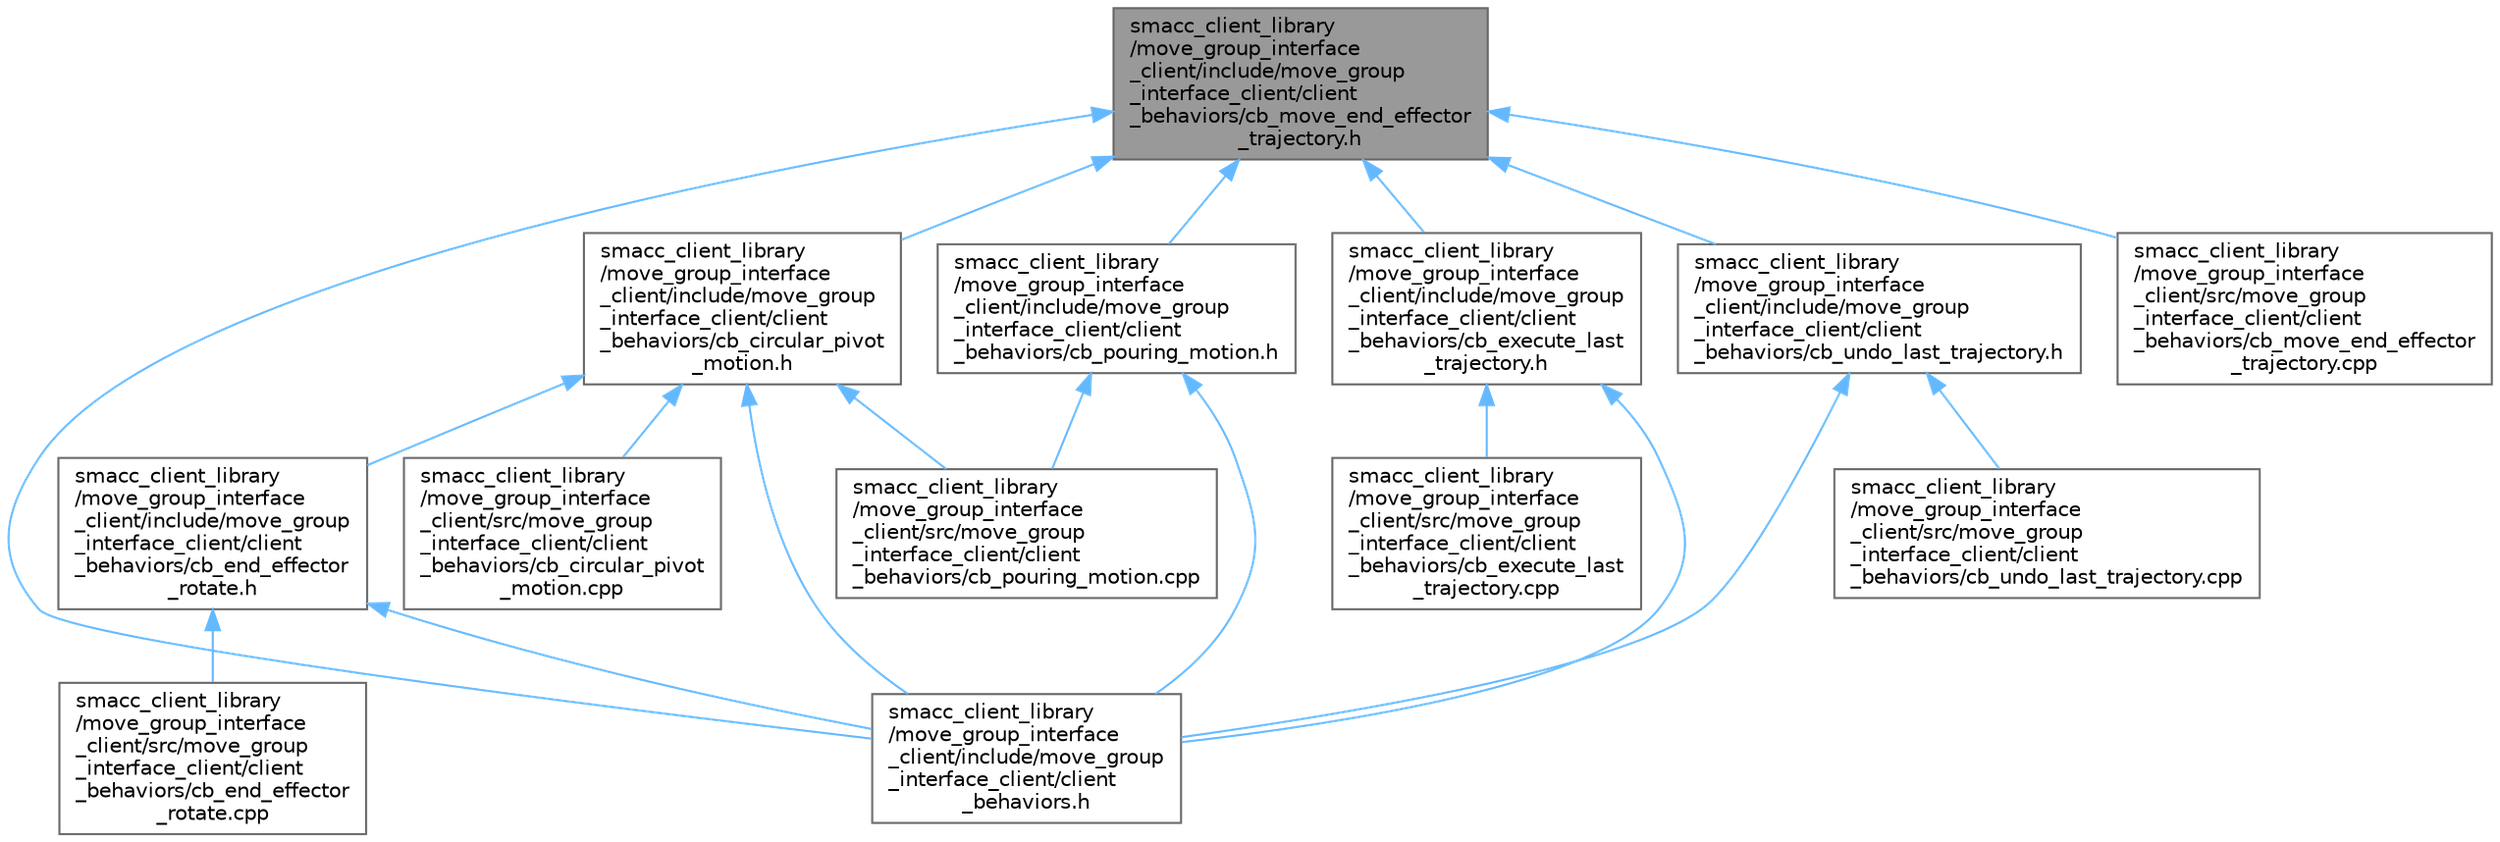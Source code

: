 digraph "smacc_client_library/move_group_interface_client/include/move_group_interface_client/client_behaviors/cb_move_end_effector_trajectory.h"
{
 // LATEX_PDF_SIZE
  bgcolor="transparent";
  edge [fontname=Helvetica,fontsize=10,labelfontname=Helvetica,labelfontsize=10];
  node [fontname=Helvetica,fontsize=10,shape=box,height=0.2,width=0.4];
  Node1 [label="smacc_client_library\l/move_group_interface\l_client/include/move_group\l_interface_client/client\l_behaviors/cb_move_end_effector\l_trajectory.h",height=0.2,width=0.4,color="gray40", fillcolor="grey60", style="filled", fontcolor="black",tooltip=" "];
  Node1 -> Node2 [dir="back",color="steelblue1",style="solid"];
  Node2 [label="smacc_client_library\l/move_group_interface\l_client/include/move_group\l_interface_client/client\l_behaviors.h",height=0.2,width=0.4,color="grey40", fillcolor="white", style="filled",URL="$move__group__interface__client_2include_2move__group__interface__client_2client__behaviors_8h.html",tooltip=" "];
  Node1 -> Node3 [dir="back",color="steelblue1",style="solid"];
  Node3 [label="smacc_client_library\l/move_group_interface\l_client/include/move_group\l_interface_client/client\l_behaviors/cb_circular_pivot\l_motion.h",height=0.2,width=0.4,color="grey40", fillcolor="white", style="filled",URL="$cb__circular__pivot__motion_8h.html",tooltip=" "];
  Node3 -> Node2 [dir="back",color="steelblue1",style="solid"];
  Node3 -> Node4 [dir="back",color="steelblue1",style="solid"];
  Node4 [label="smacc_client_library\l/move_group_interface\l_client/include/move_group\l_interface_client/client\l_behaviors/cb_end_effector\l_rotate.h",height=0.2,width=0.4,color="grey40", fillcolor="white", style="filled",URL="$cb__end__effector__rotate_8h.html",tooltip=" "];
  Node4 -> Node2 [dir="back",color="steelblue1",style="solid"];
  Node4 -> Node5 [dir="back",color="steelblue1",style="solid"];
  Node5 [label="smacc_client_library\l/move_group_interface\l_client/src/move_group\l_interface_client/client\l_behaviors/cb_end_effector\l_rotate.cpp",height=0.2,width=0.4,color="grey40", fillcolor="white", style="filled",URL="$cb__end__effector__rotate_8cpp.html",tooltip=" "];
  Node3 -> Node6 [dir="back",color="steelblue1",style="solid"];
  Node6 [label="smacc_client_library\l/move_group_interface\l_client/src/move_group\l_interface_client/client\l_behaviors/cb_circular_pivot\l_motion.cpp",height=0.2,width=0.4,color="grey40", fillcolor="white", style="filled",URL="$cb__circular__pivot__motion_8cpp.html",tooltip=" "];
  Node3 -> Node7 [dir="back",color="steelblue1",style="solid"];
  Node7 [label="smacc_client_library\l/move_group_interface\l_client/src/move_group\l_interface_client/client\l_behaviors/cb_pouring_motion.cpp",height=0.2,width=0.4,color="grey40", fillcolor="white", style="filled",URL="$cb__pouring__motion_8cpp.html",tooltip=" "];
  Node1 -> Node8 [dir="back",color="steelblue1",style="solid"];
  Node8 [label="smacc_client_library\l/move_group_interface\l_client/include/move_group\l_interface_client/client\l_behaviors/cb_execute_last\l_trajectory.h",height=0.2,width=0.4,color="grey40", fillcolor="white", style="filled",URL="$cb__execute__last__trajectory_8h.html",tooltip=" "];
  Node8 -> Node2 [dir="back",color="steelblue1",style="solid"];
  Node8 -> Node9 [dir="back",color="steelblue1",style="solid"];
  Node9 [label="smacc_client_library\l/move_group_interface\l_client/src/move_group\l_interface_client/client\l_behaviors/cb_execute_last\l_trajectory.cpp",height=0.2,width=0.4,color="grey40", fillcolor="white", style="filled",URL="$cb__execute__last__trajectory_8cpp.html",tooltip=" "];
  Node1 -> Node10 [dir="back",color="steelblue1",style="solid"];
  Node10 [label="smacc_client_library\l/move_group_interface\l_client/include/move_group\l_interface_client/client\l_behaviors/cb_pouring_motion.h",height=0.2,width=0.4,color="grey40", fillcolor="white", style="filled",URL="$cb__pouring__motion_8h.html",tooltip=" "];
  Node10 -> Node2 [dir="back",color="steelblue1",style="solid"];
  Node10 -> Node7 [dir="back",color="steelblue1",style="solid"];
  Node1 -> Node11 [dir="back",color="steelblue1",style="solid"];
  Node11 [label="smacc_client_library\l/move_group_interface\l_client/include/move_group\l_interface_client/client\l_behaviors/cb_undo_last_trajectory.h",height=0.2,width=0.4,color="grey40", fillcolor="white", style="filled",URL="$cb__undo__last__trajectory_8h.html",tooltip=" "];
  Node11 -> Node2 [dir="back",color="steelblue1",style="solid"];
  Node11 -> Node12 [dir="back",color="steelblue1",style="solid"];
  Node12 [label="smacc_client_library\l/move_group_interface\l_client/src/move_group\l_interface_client/client\l_behaviors/cb_undo_last_trajectory.cpp",height=0.2,width=0.4,color="grey40", fillcolor="white", style="filled",URL="$cb__undo__last__trajectory_8cpp.html",tooltip=" "];
  Node1 -> Node13 [dir="back",color="steelblue1",style="solid"];
  Node13 [label="smacc_client_library\l/move_group_interface\l_client/src/move_group\l_interface_client/client\l_behaviors/cb_move_end_effector\l_trajectory.cpp",height=0.2,width=0.4,color="grey40", fillcolor="white", style="filled",URL="$cb__move__end__effector__trajectory_8cpp.html",tooltip=" "];
}
